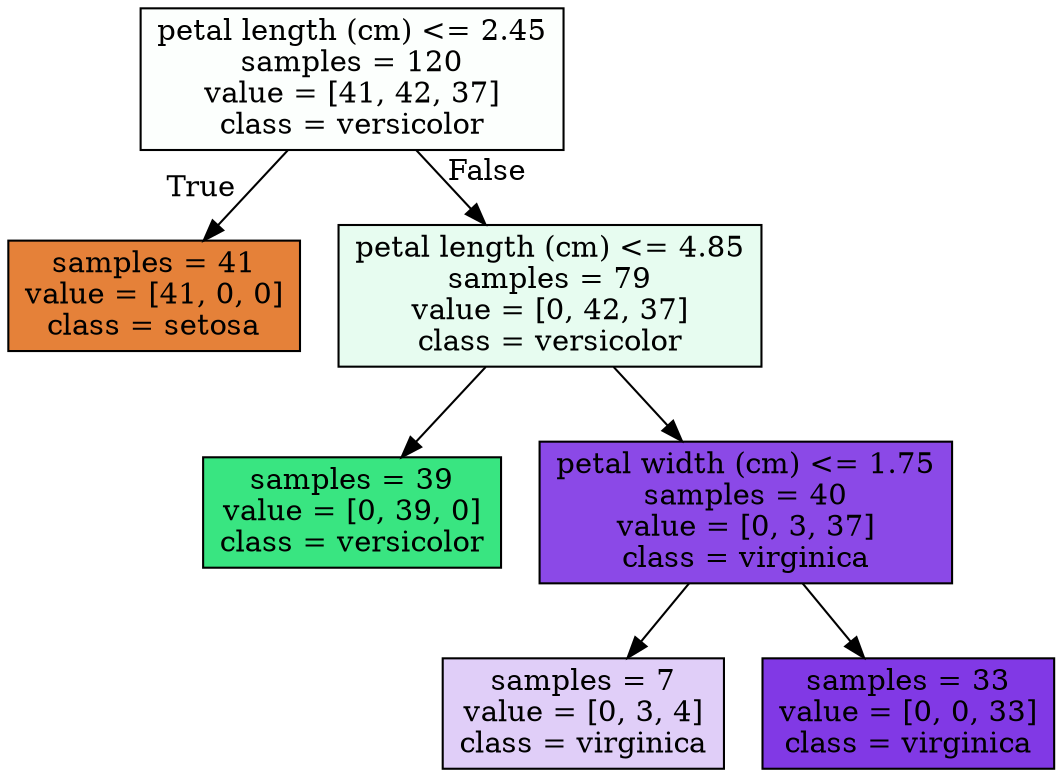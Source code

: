 digraph Tree {
node [shape=box, style="filled", color="black"] ;
0 [label="petal length (cm) <= 2.45\nsamples = 120\nvalue = [41, 42, 37]\nclass = versicolor", fillcolor="#fcfffd"] ;
1 [label="samples = 41\nvalue = [41, 0, 0]\nclass = setosa", fillcolor="#e58139"] ;
0 -> 1 [labeldistance=2.5, labelangle=45, headlabel="True"] ;
2 [label="petal length (cm) <= 4.85\nsamples = 79\nvalue = [0, 42, 37]\nclass = versicolor", fillcolor="#e7fcf0"] ;
0 -> 2 [labeldistance=2.5, labelangle=-45, headlabel="False"] ;
3 [label="samples = 39\nvalue = [0, 39, 0]\nclass = versicolor", fillcolor="#39e581"] ;
2 -> 3 ;
4 [label="petal width (cm) <= 1.75\nsamples = 40\nvalue = [0, 3, 37]\nclass = virginica", fillcolor="#8b49e7"] ;
2 -> 4 ;
5 [label="samples = 7\nvalue = [0, 3, 4]\nclass = virginica", fillcolor="#e0cef8"] ;
4 -> 5 ;
6 [label="samples = 33\nvalue = [0, 0, 33]\nclass = virginica", fillcolor="#8139e5"] ;
4 -> 6 ;
}